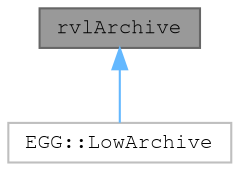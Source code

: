 digraph "rvlArchive"
{
 // LATEX_PDF_SIZE
  bgcolor="transparent";
  edge [fontname=FreeMono,fontsize=10,labelfontname=FreeMono,labelfontsize=10];
  node [fontname=FreeMono,fontsize=10,shape=box,height=0.2,width=0.4];
  Node1 [label="rvlArchive",height=0.2,width=0.4,color="gray40", fillcolor="grey60", style="filled", fontcolor="black",tooltip=" "];
  Node1 -> Node2 [dir="back",color="steelblue1",style="solid"];
  Node2 [label="EGG::LowArchive",height=0.2,width=0.4,color="grey75", fillcolor="white", style="filled",URL="$struct_e_g_g_1_1_low_archive.html",tooltip=" "];
}
